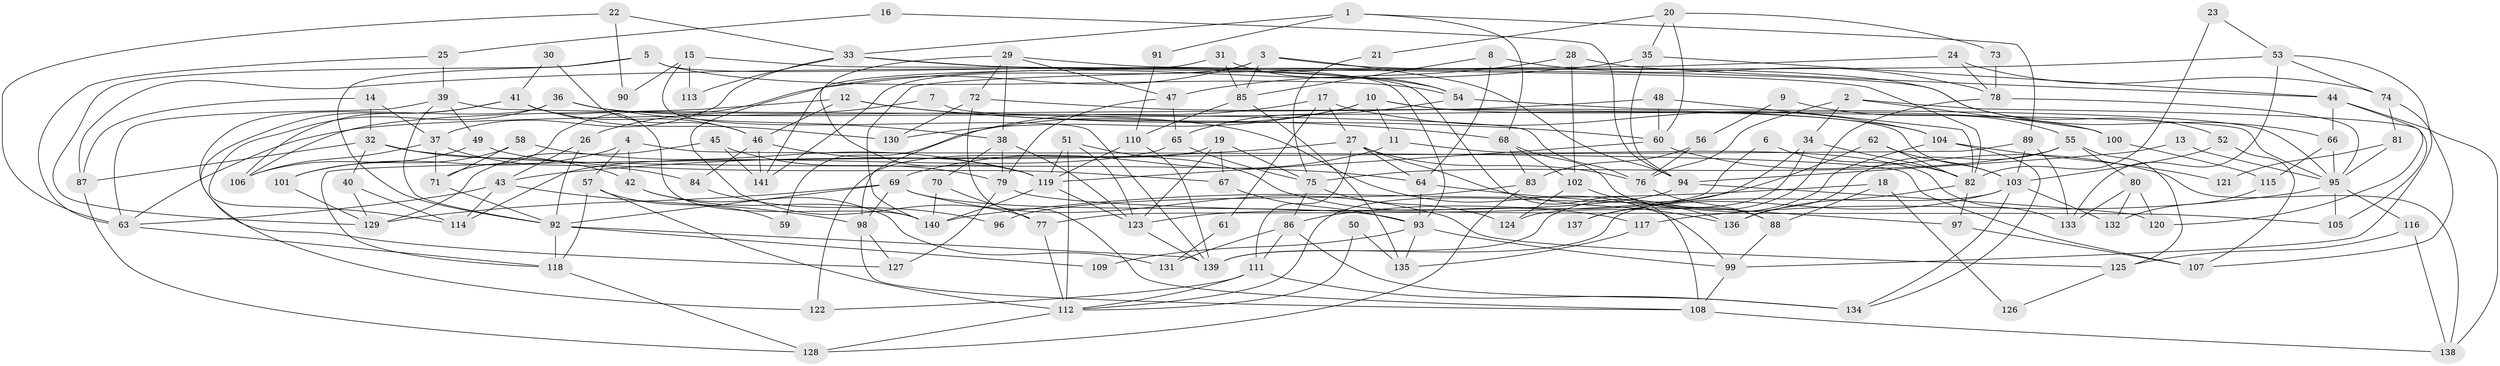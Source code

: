 // Generated by graph-tools (version 1.1) at 2025/26/03/09/25 03:26:20]
// undirected, 141 vertices, 282 edges
graph export_dot {
graph [start="1"]
  node [color=gray90,style=filled];
  1;
  2;
  3;
  4;
  5;
  6;
  7;
  8;
  9;
  10;
  11;
  12;
  13;
  14;
  15;
  16;
  17;
  18;
  19;
  20;
  21;
  22;
  23;
  24;
  25;
  26;
  27;
  28;
  29;
  30;
  31;
  32;
  33;
  34;
  35;
  36;
  37;
  38;
  39;
  40;
  41;
  42;
  43;
  44;
  45;
  46;
  47;
  48;
  49;
  50;
  51;
  52;
  53;
  54;
  55;
  56;
  57;
  58;
  59;
  60;
  61;
  62;
  63;
  64;
  65;
  66;
  67;
  68;
  69;
  70;
  71;
  72;
  73;
  74;
  75;
  76;
  77;
  78;
  79;
  80;
  81;
  82;
  83;
  84;
  85;
  86;
  87;
  88;
  89;
  90;
  91;
  92;
  93;
  94;
  95;
  96;
  97;
  98;
  99;
  100;
  101;
  102;
  103;
  104;
  105;
  106;
  107;
  108;
  109;
  110;
  111;
  112;
  113;
  114;
  115;
  116;
  117;
  118;
  119;
  120;
  121;
  122;
  123;
  124;
  125;
  126;
  127;
  128;
  129;
  130;
  131;
  132;
  133;
  134;
  135;
  136;
  137;
  138;
  139;
  140;
  141;
  1 -- 89;
  1 -- 68;
  1 -- 33;
  1 -- 91;
  2 -- 105;
  2 -- 34;
  2 -- 76;
  2 -- 100;
  3 -- 94;
  3 -- 141;
  3 -- 52;
  3 -- 77;
  3 -- 85;
  4 -- 107;
  4 -- 42;
  4 -- 57;
  4 -- 101;
  5 -- 129;
  5 -- 93;
  5 -- 54;
  5 -- 92;
  6 -- 82;
  6 -- 77;
  7 -- 103;
  7 -- 26;
  8 -- 78;
  8 -- 64;
  8 -- 85;
  9 -- 55;
  9 -- 56;
  10 -- 95;
  10 -- 130;
  10 -- 11;
  10 -- 59;
  10 -- 100;
  11 -- 69;
  11 -- 133;
  12 -- 60;
  12 -- 106;
  12 -- 46;
  12 -- 68;
  13 -- 95;
  13 -- 94;
  14 -- 87;
  14 -- 37;
  14 -- 32;
  15 -- 108;
  15 -- 139;
  15 -- 90;
  15 -- 113;
  16 -- 25;
  16 -- 94;
  17 -- 104;
  17 -- 27;
  17 -- 61;
  17 -- 98;
  18 -- 88;
  18 -- 140;
  18 -- 126;
  19 -- 75;
  19 -- 123;
  19 -- 67;
  19 -- 122;
  20 -- 35;
  20 -- 60;
  20 -- 21;
  20 -- 73;
  21 -- 75;
  22 -- 63;
  22 -- 33;
  22 -- 90;
  23 -- 82;
  23 -- 53;
  24 -- 74;
  24 -- 78;
  24 -- 140;
  25 -- 39;
  25 -- 63;
  26 -- 43;
  26 -- 92;
  27 -- 76;
  27 -- 43;
  27 -- 64;
  27 -- 111;
  27 -- 136;
  28 -- 47;
  28 -- 102;
  28 -- 44;
  29 -- 119;
  29 -- 47;
  29 -- 38;
  29 -- 66;
  29 -- 72;
  30 -- 41;
  30 -- 46;
  31 -- 85;
  31 -- 54;
  31 -- 141;
  32 -- 64;
  32 -- 40;
  32 -- 42;
  32 -- 87;
  33 -- 82;
  33 -- 37;
  33 -- 54;
  33 -- 113;
  34 -- 124;
  34 -- 112;
  34 -- 82;
  35 -- 71;
  35 -- 44;
  35 -- 94;
  36 -- 38;
  36 -- 122;
  36 -- 99;
  36 -- 114;
  37 -- 106;
  37 -- 71;
  37 -- 84;
  38 -- 123;
  38 -- 70;
  38 -- 79;
  39 -- 63;
  39 -- 92;
  39 -- 49;
  39 -- 76;
  40 -- 114;
  40 -- 129;
  41 -- 46;
  41 -- 140;
  41 -- 106;
  41 -- 127;
  41 -- 130;
  42 -- 140;
  42 -- 131;
  43 -- 63;
  43 -- 98;
  43 -- 114;
  44 -- 66;
  44 -- 120;
  44 -- 138;
  45 -- 141;
  45 -- 79;
  45 -- 129;
  46 -- 119;
  46 -- 84;
  46 -- 141;
  47 -- 79;
  47 -- 65;
  48 -- 82;
  48 -- 60;
  48 -- 63;
  49 -- 67;
  49 -- 106;
  50 -- 135;
  50 -- 112;
  51 -- 119;
  51 -- 112;
  51 -- 117;
  51 -- 123;
  52 -- 103;
  52 -- 107;
  53 -- 87;
  53 -- 99;
  53 -- 74;
  53 -- 133;
  54 -- 65;
  54 -- 95;
  55 -- 125;
  55 -- 75;
  55 -- 80;
  55 -- 136;
  56 -- 76;
  56 -- 83;
  57 -- 112;
  57 -- 59;
  57 -- 118;
  58 -- 119;
  58 -- 101;
  58 -- 71;
  60 -- 119;
  60 -- 138;
  61 -- 131;
  62 -- 103;
  62 -- 82;
  62 -- 86;
  63 -- 118;
  64 -- 93;
  64 -- 97;
  65 -- 114;
  65 -- 75;
  66 -- 115;
  66 -- 95;
  67 -- 93;
  68 -- 88;
  68 -- 83;
  68 -- 102;
  69 -- 129;
  69 -- 92;
  69 -- 93;
  69 -- 98;
  69 -- 125;
  70 -- 140;
  70 -- 77;
  71 -- 92;
  72 -- 108;
  72 -- 104;
  72 -- 130;
  73 -- 78;
  74 -- 107;
  74 -- 81;
  75 -- 86;
  75 -- 124;
  76 -- 88;
  77 -- 112;
  78 -- 95;
  78 -- 139;
  79 -- 127;
  79 -- 105;
  80 -- 133;
  80 -- 120;
  80 -- 132;
  81 -- 95;
  81 -- 121;
  82 -- 136;
  82 -- 97;
  83 -- 128;
  83 -- 96;
  84 -- 96;
  85 -- 110;
  85 -- 135;
  86 -- 134;
  86 -- 111;
  86 -- 131;
  87 -- 128;
  88 -- 99;
  89 -- 133;
  89 -- 118;
  89 -- 103;
  91 -- 110;
  92 -- 109;
  92 -- 118;
  92 -- 139;
  93 -- 135;
  93 -- 99;
  93 -- 109;
  94 -- 120;
  94 -- 123;
  95 -- 105;
  95 -- 116;
  95 -- 117;
  97 -- 107;
  98 -- 108;
  98 -- 127;
  99 -- 108;
  100 -- 115;
  101 -- 129;
  102 -- 136;
  102 -- 124;
  103 -- 139;
  103 -- 132;
  103 -- 134;
  103 -- 137;
  104 -- 134;
  104 -- 121;
  104 -- 137;
  108 -- 138;
  110 -- 139;
  110 -- 119;
  111 -- 112;
  111 -- 122;
  111 -- 134;
  112 -- 128;
  115 -- 132;
  116 -- 138;
  116 -- 125;
  117 -- 135;
  118 -- 128;
  119 -- 123;
  119 -- 140;
  123 -- 139;
  125 -- 126;
}
